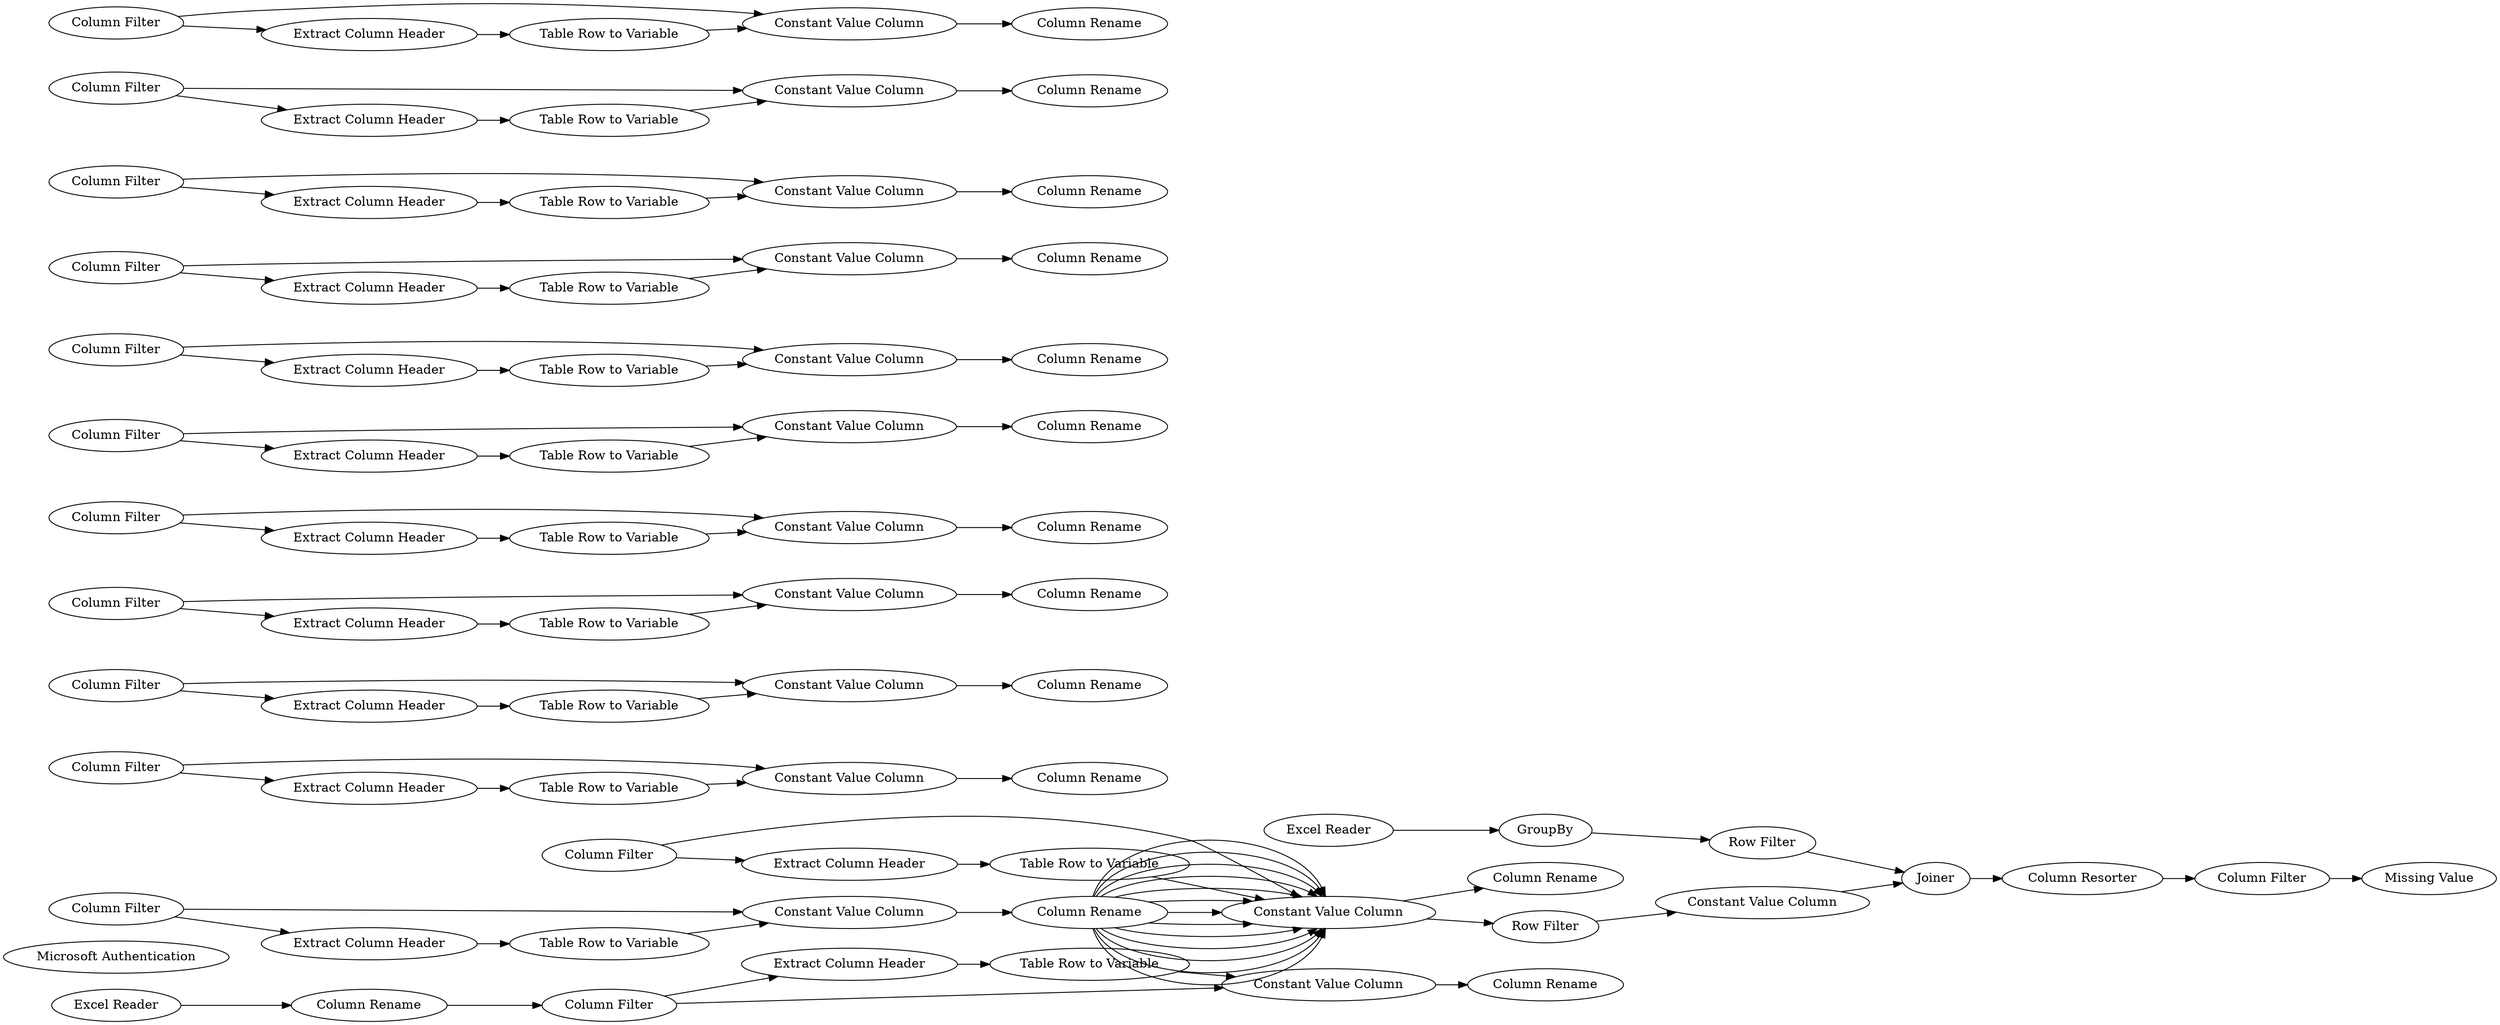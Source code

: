 digraph {
	1 [label="Excel Reader"]
	2 [label="Microsoft Authentication"]
	3 [label="Column Rename"]
	5 [label="Constant Value Column"]
	19 [label=Concatenate]
	4 [label="Column Filter"]
	6 [label="Column Filter"]
	7 [label="Column Filter"]
	8 [label="Column Filter"]
	9 [label="Column Filter"]
	10 [label="Column Filter"]
	11 [label="Column Filter"]
	12 [label="Column Filter"]
	13 [label="Column Filter"]
	15 [label="Column Filter"]
	16 [label="Column Filter"]
	17 [label="Column Filter"]
	18 [label="Column Filter"]
	19 [label="Constant Value Column"]
	32 [label="Extract Column Header"]
	34 [label="Table Row to Variable"]
	35 [label="Table Row to Variable"]
	36 [label="Extract Column Header"]
	37 [label="Constant Value Column"]
	38 [label="Constant Value Column"]
	39 [label="Constant Value Column"]
	40 [label="Constant Value Column"]
	41 [label="Constant Value Column"]
	42 [label="Constant Value Column"]
	43 [label="Constant Value Column"]
	45 [label="Constant Value Column"]
	46 [label="Constant Value Column"]
	47 [label="Constant Value Column"]
	48 [label="Constant Value Column"]
	49 [label="Table Row to Variable"]
	50 [label="Extract Column Header"]
	51 [label="Table Row to Variable"]
	52 [label="Extract Column Header"]
	53 [label="Table Row to Variable"]
	54 [label="Extract Column Header"]
	55 [label="Table Row to Variable"]
	56 [label="Extract Column Header"]
	57 [label="Table Row to Variable"]
	58 [label="Extract Column Header"]
	59 [label="Table Row to Variable"]
	60 [label="Extract Column Header"]
	61 [label="Table Row to Variable"]
	62 [label="Extract Column Header"]
	63 [label="Table Row to Variable"]
	64 [label="Extract Column Header"]
	65 [label="Table Row to Variable"]
	66 [label="Extract Column Header"]
	67 [label="Table Row to Variable"]
	68 [label="Extract Column Header"]
	69 [label="Constant Value Column"]
	70 [label="Table Row to Variable"]
	71 [label="Extract Column Header"]
	72 [label="Column Rename"]
	73 [label="Column Rename"]
	74 [label="Column Rename"]
	75 [label="Column Rename"]
	76 [label="Column Rename"]
	77 [label="Column Rename"]
	78 [label="Column Rename"]
	79 [label="Column Rename"]
	80 [label="Column Rename"]
	81 [label="Column Rename"]
	82 [label="Column Rename"]
	83 [label="Column Rename"]
	84 [label="Column Rename"]
	21 [label="Row Filter"]
	22 [label="Excel Reader"]
	23 [label=GroupBy]
	24 [label="Row Filter"]
	25 [label=Joiner]
	26 [label="Column Resorter"]
	27 [label="Column Filter"]
	28 [label="Missing Value"]
	4 -> 19
	4 -> 32
	6 -> 37
	6 -> 71
	7 -> 38
	7 -> 50
	8 -> 39
	8 -> 52
	9 -> 41
	9 -> 56
	10 -> 40
	10 -> 54
	11 -> 42
	11 -> 58
	12 -> 43
	12 -> 60
	13 -> 47
	13 -> 64
	15 -> 46
	15 -> 66
	16 -> 36
	16 -> 69
	17 -> 45
	17 -> 68
	18 -> 48
	18 -> 62
	19 -> 72
	32 -> 34
	34 -> 19
	35 -> 69
	36 -> 35
	37 -> 73
	38 -> 75
	39 -> 76
	40 -> 77
	41 -> 78
	42 -> 79
	43 -> 80
	45 -> 84
	46 -> 83
	47 -> 82
	48 -> 81
	49 -> 38
	50 -> 49
	51 -> 39
	52 -> 51
	53 -> 40
	54 -> 53
	55 -> 41
	56 -> 55
	57 -> 42
	58 -> 57
	59 -> 43
	60 -> 59
	61 -> 48
	62 -> 61
	63 -> 47
	64 -> 63
	65 -> 46
	66 -> 65
	67 -> 45
	68 -> 67
	69 -> 74
	70 -> 37
	71 -> 70
	1 -> 3
	3 -> 16
	5 -> 25
	19 -> 21
	84 -> 19
	84 -> 19
	84 -> 19
	84 -> 19
	84 -> 19
	84 -> 19
	84 -> 19
	84 -> 19
	84 -> 19
	84 -> 19
	84 -> 19
	84 -> 19
	84 -> 19
	21 -> 5
	22 -> 23
	23 -> 24
	24 -> 25
	25 -> 26
	26 -> 27
	27 -> 28
	rankdir=LR
}
